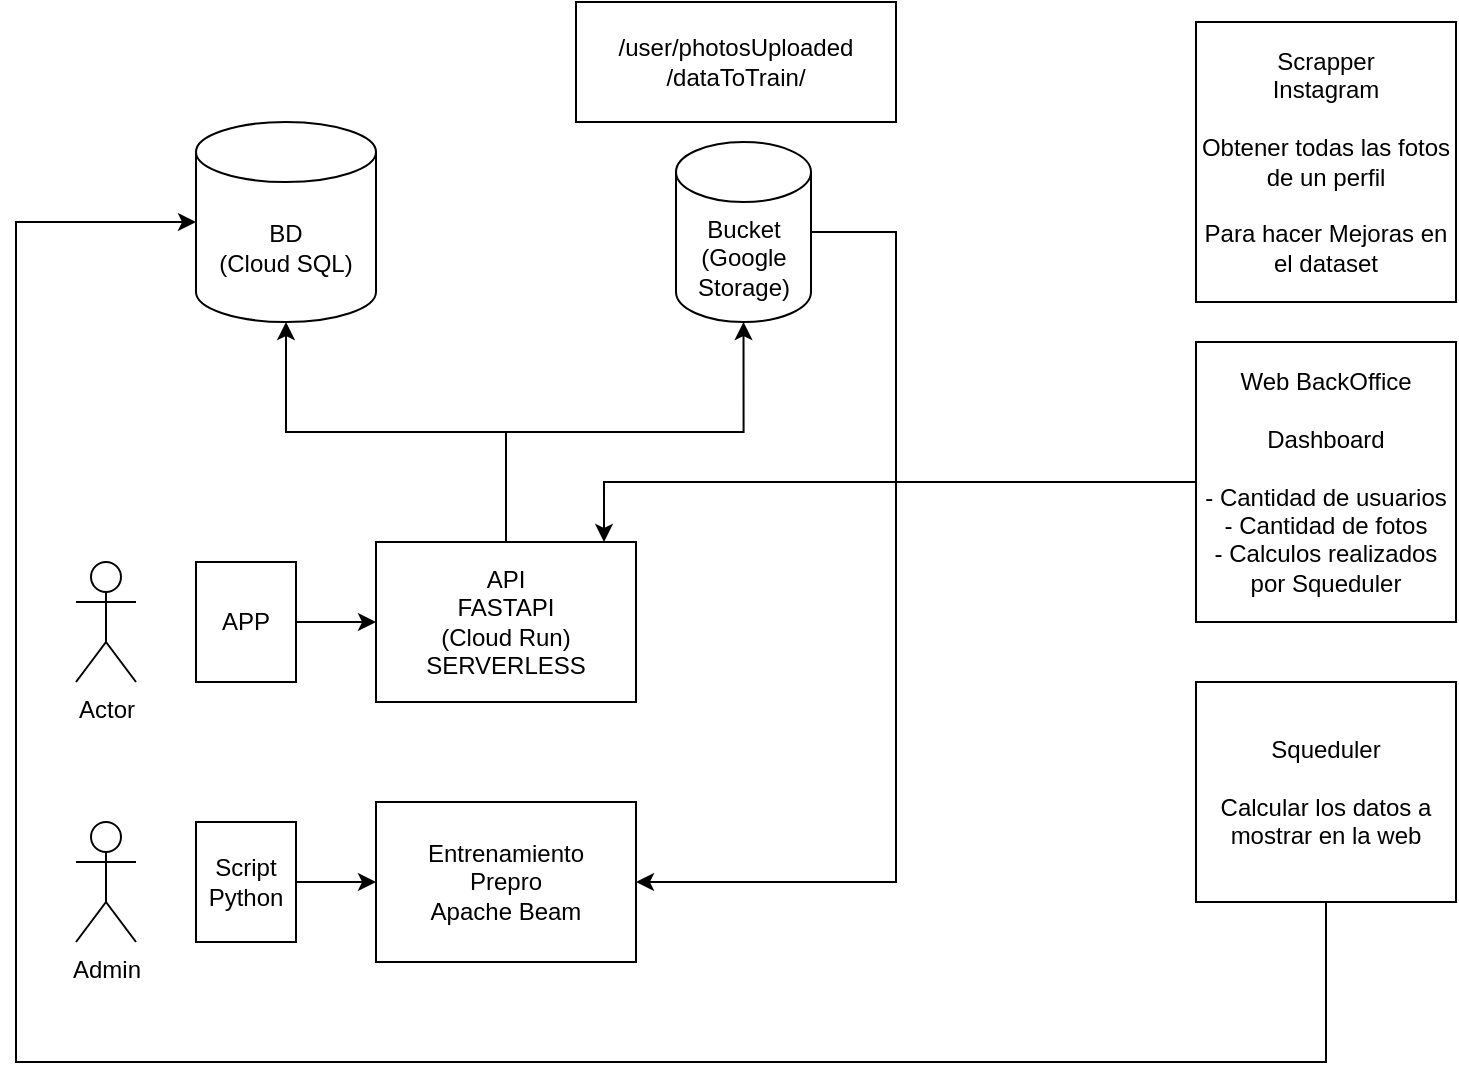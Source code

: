 <mxfile version="21.1.1" type="github">
  <diagram name="Página-1" id="H0H8dAaTxB-ISCYqH2sw">
    <mxGraphModel dx="1434" dy="673" grid="1" gridSize="10" guides="1" tooltips="1" connect="1" arrows="1" fold="1" page="1" pageScale="1" pageWidth="827" pageHeight="1169" math="0" shadow="0">
      <root>
        <mxCell id="0" />
        <mxCell id="1" parent="0" />
        <mxCell id="71oLMjFAklZJy5hX65Ag-1" value="Actor" style="shape=umlActor;verticalLabelPosition=bottom;verticalAlign=top;html=1;outlineConnect=0;" vertex="1" parent="1">
          <mxGeometry x="50" y="300" width="30" height="60" as="geometry" />
        </mxCell>
        <mxCell id="71oLMjFAklZJy5hX65Ag-4" style="edgeStyle=orthogonalEdgeStyle;rounded=0;orthogonalLoop=1;jettySize=auto;html=1;exitX=1;exitY=0.5;exitDx=0;exitDy=0;entryX=0;entryY=0.5;entryDx=0;entryDy=0;" edge="1" parent="1" source="71oLMjFAklZJy5hX65Ag-2" target="71oLMjFAklZJy5hX65Ag-3">
          <mxGeometry relative="1" as="geometry" />
        </mxCell>
        <mxCell id="71oLMjFAklZJy5hX65Ag-2" value="APP" style="rounded=0;whiteSpace=wrap;html=1;" vertex="1" parent="1">
          <mxGeometry x="110" y="300" width="50" height="60" as="geometry" />
        </mxCell>
        <mxCell id="71oLMjFAklZJy5hX65Ag-6" style="edgeStyle=orthogonalEdgeStyle;rounded=0;orthogonalLoop=1;jettySize=auto;html=1;exitX=0.5;exitY=0;exitDx=0;exitDy=0;entryX=0.5;entryY=1;entryDx=0;entryDy=0;entryPerimeter=0;" edge="1" parent="1" source="71oLMjFAklZJy5hX65Ag-3" target="71oLMjFAklZJy5hX65Ag-5">
          <mxGeometry relative="1" as="geometry">
            <mxPoint x="265" y="220" as="targetPoint" />
          </mxGeometry>
        </mxCell>
        <mxCell id="71oLMjFAklZJy5hX65Ag-8" style="edgeStyle=orthogonalEdgeStyle;rounded=0;orthogonalLoop=1;jettySize=auto;html=1;exitX=0.5;exitY=0;exitDx=0;exitDy=0;entryX=0.5;entryY=1;entryDx=0;entryDy=0;entryPerimeter=0;" edge="1" parent="1" source="71oLMjFAklZJy5hX65Ag-3" target="71oLMjFAklZJy5hX65Ag-7">
          <mxGeometry relative="1" as="geometry" />
        </mxCell>
        <mxCell id="71oLMjFAklZJy5hX65Ag-3" value="API&lt;br&gt;FASTAPI&lt;br&gt;(Cloud Run)&lt;br&gt;SERVERLESS" style="rounded=0;whiteSpace=wrap;html=1;" vertex="1" parent="1">
          <mxGeometry x="200" y="290" width="130" height="80" as="geometry" />
        </mxCell>
        <mxCell id="71oLMjFAklZJy5hX65Ag-5" value="BD&lt;br&gt;(Cloud SQL)" style="shape=cylinder3;whiteSpace=wrap;html=1;boundedLbl=1;backgroundOutline=1;size=15;" vertex="1" parent="1">
          <mxGeometry x="110" y="80" width="90" height="100" as="geometry" />
        </mxCell>
        <mxCell id="71oLMjFAklZJy5hX65Ag-11" style="edgeStyle=orthogonalEdgeStyle;rounded=0;orthogonalLoop=1;jettySize=auto;html=1;entryX=1;entryY=0.5;entryDx=0;entryDy=0;" edge="1" parent="1" source="71oLMjFAklZJy5hX65Ag-7" target="71oLMjFAklZJy5hX65Ag-10">
          <mxGeometry relative="1" as="geometry">
            <Array as="points">
              <mxPoint x="460" y="135" />
              <mxPoint x="460" y="460" />
            </Array>
          </mxGeometry>
        </mxCell>
        <mxCell id="71oLMjFAklZJy5hX65Ag-7" value="Bucket&lt;br&gt;(Google Storage)" style="shape=cylinder3;whiteSpace=wrap;html=1;boundedLbl=1;backgroundOutline=1;size=15;" vertex="1" parent="1">
          <mxGeometry x="350" y="90" width="67.5" height="90" as="geometry" />
        </mxCell>
        <mxCell id="71oLMjFAklZJy5hX65Ag-9" value="/user/photosUploaded&lt;br&gt;/dataToTrain/" style="rounded=0;whiteSpace=wrap;html=1;" vertex="1" parent="1">
          <mxGeometry x="300" y="20" width="160" height="60" as="geometry" />
        </mxCell>
        <mxCell id="71oLMjFAklZJy5hX65Ag-10" value="Entrenamiento&lt;br&gt;Prepro&lt;br&gt;Apache Beam" style="rounded=0;whiteSpace=wrap;html=1;" vertex="1" parent="1">
          <mxGeometry x="200" y="420" width="130" height="80" as="geometry" />
        </mxCell>
        <mxCell id="71oLMjFAklZJy5hX65Ag-12" value="Admin" style="shape=umlActor;verticalLabelPosition=bottom;verticalAlign=top;html=1;outlineConnect=0;" vertex="1" parent="1">
          <mxGeometry x="50" y="430" width="30" height="60" as="geometry" />
        </mxCell>
        <mxCell id="71oLMjFAklZJy5hX65Ag-14" style="edgeStyle=orthogonalEdgeStyle;rounded=0;orthogonalLoop=1;jettySize=auto;html=1;entryX=0;entryY=0.5;entryDx=0;entryDy=0;" edge="1" parent="1" source="71oLMjFAklZJy5hX65Ag-13" target="71oLMjFAklZJy5hX65Ag-10">
          <mxGeometry relative="1" as="geometry" />
        </mxCell>
        <mxCell id="71oLMjFAklZJy5hX65Ag-13" value="Script&lt;br&gt;Python" style="rounded=0;whiteSpace=wrap;html=1;" vertex="1" parent="1">
          <mxGeometry x="110" y="430" width="50" height="60" as="geometry" />
        </mxCell>
        <mxCell id="71oLMjFAklZJy5hX65Ag-15" value="Scrapper&lt;br&gt;Instagram&lt;br&gt;&lt;br&gt;Obtener todas las fotos de un perfil&lt;br&gt;&lt;br&gt;Para hacer Mejoras en el dataset" style="rounded=0;whiteSpace=wrap;html=1;" vertex="1" parent="1">
          <mxGeometry x="610" y="30" width="130" height="140" as="geometry" />
        </mxCell>
        <mxCell id="71oLMjFAklZJy5hX65Ag-18" style="edgeStyle=orthogonalEdgeStyle;rounded=0;orthogonalLoop=1;jettySize=auto;html=1;entryX=0.877;entryY=0;entryDx=0;entryDy=0;entryPerimeter=0;" edge="1" parent="1" source="71oLMjFAklZJy5hX65Ag-16" target="71oLMjFAklZJy5hX65Ag-3">
          <mxGeometry relative="1" as="geometry" />
        </mxCell>
        <mxCell id="71oLMjFAklZJy5hX65Ag-16" value="Web BackOffice&lt;br&gt;&lt;br&gt;Dashboard&lt;br&gt;&lt;br&gt;- Cantidad de usuarios&lt;br&gt;- Cantidad de fotos&lt;br&gt;- Calculos realizados por Squeduler" style="rounded=0;whiteSpace=wrap;html=1;" vertex="1" parent="1">
          <mxGeometry x="610" y="190" width="130" height="140" as="geometry" />
        </mxCell>
        <mxCell id="71oLMjFAklZJy5hX65Ag-20" style="edgeStyle=orthogonalEdgeStyle;rounded=0;orthogonalLoop=1;jettySize=auto;html=1;entryX=0;entryY=0.5;entryDx=0;entryDy=0;entryPerimeter=0;" edge="1" parent="1" source="71oLMjFAklZJy5hX65Ag-17" target="71oLMjFAklZJy5hX65Ag-5">
          <mxGeometry relative="1" as="geometry">
            <Array as="points">
              <mxPoint x="675" y="550" />
              <mxPoint x="20" y="550" />
              <mxPoint x="20" y="130" />
            </Array>
          </mxGeometry>
        </mxCell>
        <mxCell id="71oLMjFAklZJy5hX65Ag-17" value="Squeduler&lt;br&gt;&lt;br&gt;Calcular los datos a mostrar en la web" style="rounded=0;whiteSpace=wrap;html=1;" vertex="1" parent="1">
          <mxGeometry x="610" y="360" width="130" height="110" as="geometry" />
        </mxCell>
      </root>
    </mxGraphModel>
  </diagram>
</mxfile>
